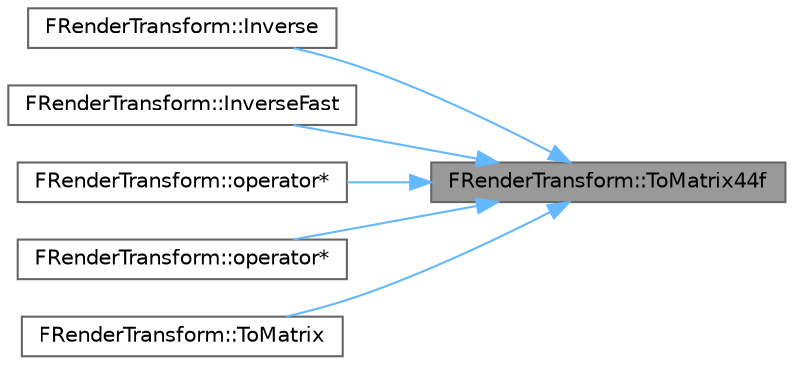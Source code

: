 digraph "FRenderTransform::ToMatrix44f"
{
 // INTERACTIVE_SVG=YES
 // LATEX_PDF_SIZE
  bgcolor="transparent";
  edge [fontname=Helvetica,fontsize=10,labelfontname=Helvetica,labelfontsize=10];
  node [fontname=Helvetica,fontsize=10,shape=box,height=0.2,width=0.4];
  rankdir="RL";
  Node1 [id="Node000001",label="FRenderTransform::ToMatrix44f",height=0.2,width=0.4,color="gray40", fillcolor="grey60", style="filled", fontcolor="black",tooltip=" "];
  Node1 -> Node2 [id="edge1_Node000001_Node000002",dir="back",color="steelblue1",style="solid",tooltip=" "];
  Node2 [id="Node000002",label="FRenderTransform::Inverse",height=0.2,width=0.4,color="grey40", fillcolor="white", style="filled",URL="$df/dba/structFRenderTransform.html#aea35a6a1dd72bafc33bd01ac41aaeadd",tooltip=" "];
  Node1 -> Node3 [id="edge2_Node000001_Node000003",dir="back",color="steelblue1",style="solid",tooltip=" "];
  Node3 [id="Node000003",label="FRenderTransform::InverseFast",height=0.2,width=0.4,color="grey40", fillcolor="white", style="filled",URL="$df/dba/structFRenderTransform.html#a71a46bb56fb1f7c1af68f1ec8b5a5b8c",tooltip=" "];
  Node1 -> Node4 [id="edge3_Node000001_Node000004",dir="back",color="steelblue1",style="solid",tooltip=" "];
  Node4 [id="Node000004",label="FRenderTransform::operator*",height=0.2,width=0.4,color="grey40", fillcolor="white", style="filled",URL="$df/dba/structFRenderTransform.html#ae9aef5e9df2ca508c60d0b5fa61de3a8",tooltip=" "];
  Node1 -> Node5 [id="edge4_Node000001_Node000005",dir="back",color="steelblue1",style="solid",tooltip=" "];
  Node5 [id="Node000005",label="FRenderTransform::operator*",height=0.2,width=0.4,color="grey40", fillcolor="white", style="filled",URL="$df/dba/structFRenderTransform.html#af6a13e114e162f87fafc59d1ae1282f8",tooltip=" "];
  Node1 -> Node6 [id="edge5_Node000001_Node000006",dir="back",color="steelblue1",style="solid",tooltip=" "];
  Node6 [id="Node000006",label="FRenderTransform::ToMatrix",height=0.2,width=0.4,color="grey40", fillcolor="white", style="filled",URL="$df/dba/structFRenderTransform.html#a4e8df09bbb51a4688a1b4107bf5a57b2",tooltip=" "];
}
